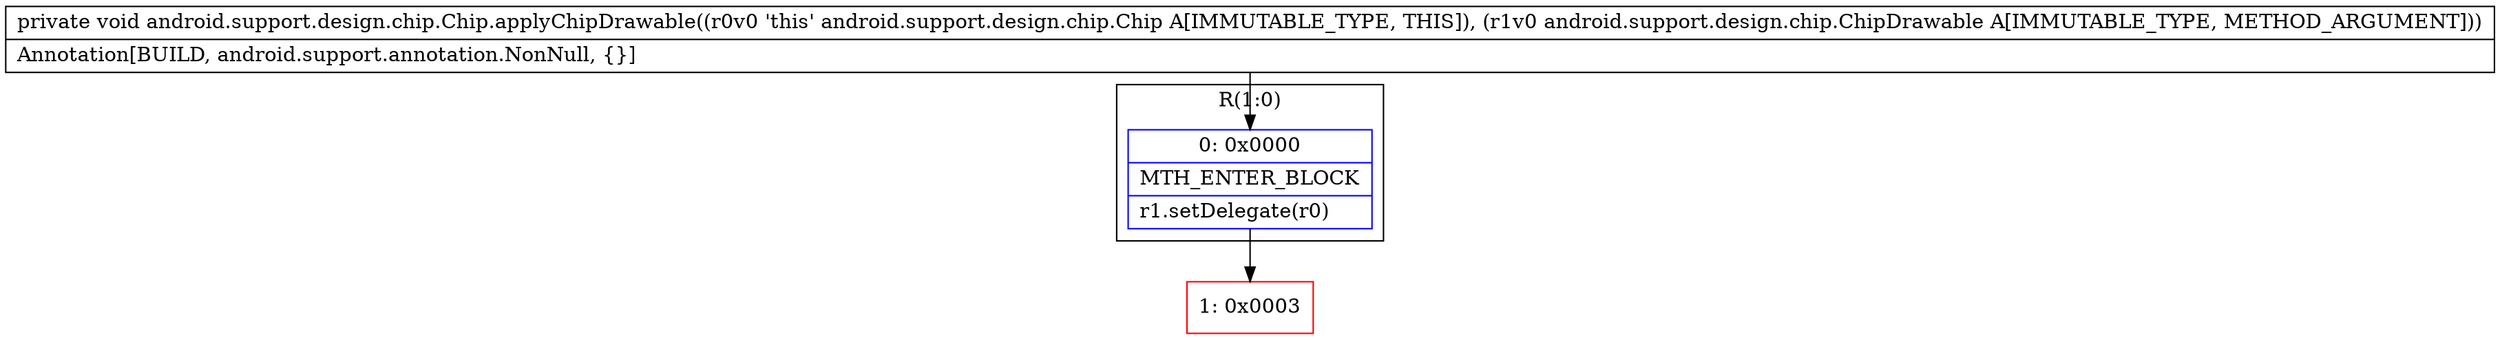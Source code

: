 digraph "CFG forandroid.support.design.chip.Chip.applyChipDrawable(Landroid\/support\/design\/chip\/ChipDrawable;)V" {
subgraph cluster_Region_1021583988 {
label = "R(1:0)";
node [shape=record,color=blue];
Node_0 [shape=record,label="{0\:\ 0x0000|MTH_ENTER_BLOCK\l|r1.setDelegate(r0)\l}"];
}
Node_1 [shape=record,color=red,label="{1\:\ 0x0003}"];
MethodNode[shape=record,label="{private void android.support.design.chip.Chip.applyChipDrawable((r0v0 'this' android.support.design.chip.Chip A[IMMUTABLE_TYPE, THIS]), (r1v0 android.support.design.chip.ChipDrawable A[IMMUTABLE_TYPE, METHOD_ARGUMENT]))  | Annotation[BUILD, android.support.annotation.NonNull, \{\}]\l}"];
MethodNode -> Node_0;
Node_0 -> Node_1;
}

